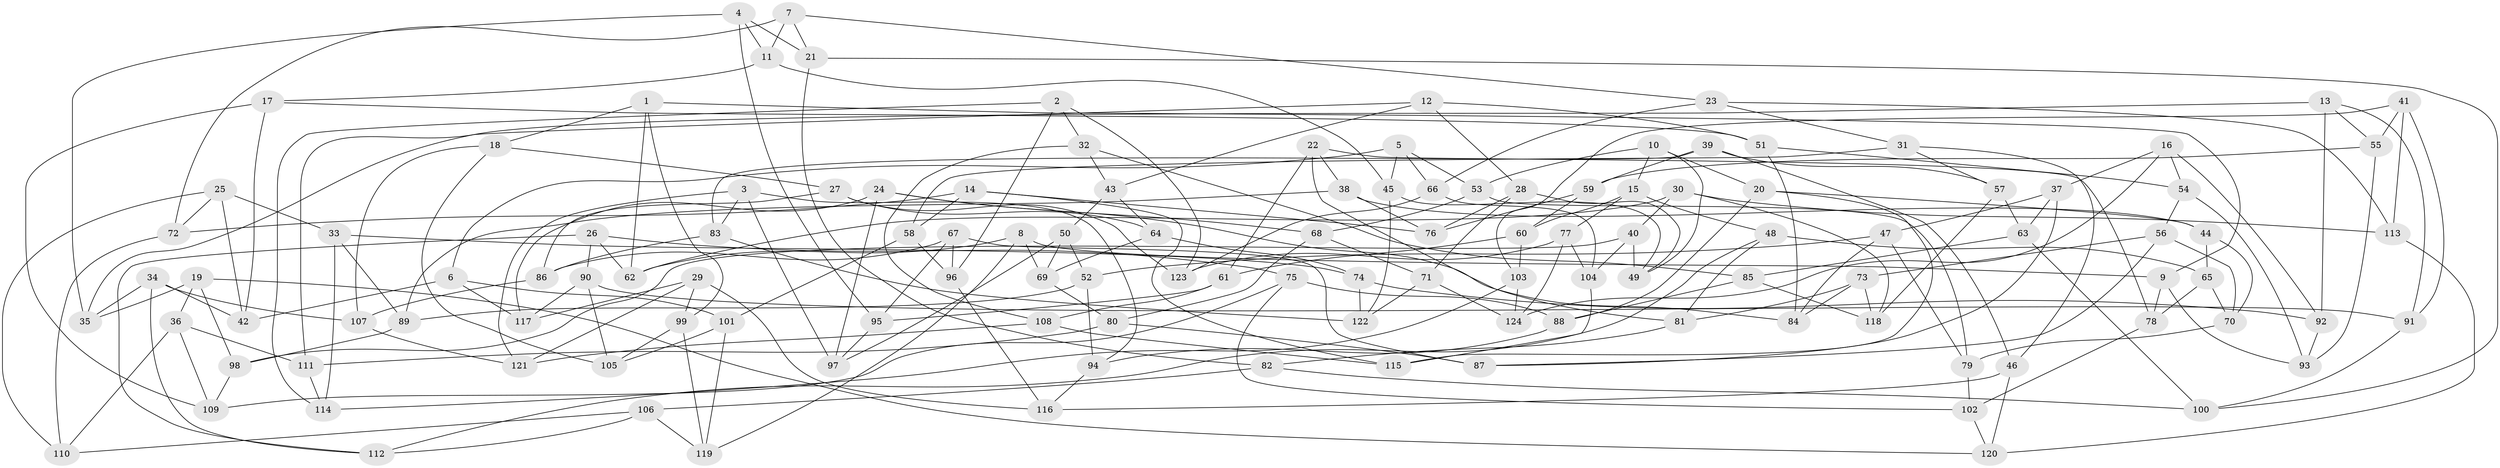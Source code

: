 // coarse degree distribution, {4: 0.72, 3: 0.10666666666666667, 7: 0.013333333333333334, 9: 0.02666666666666667, 11: 0.06666666666666667, 10: 0.04, 12: 0.013333333333333334, 8: 0.013333333333333334}
// Generated by graph-tools (version 1.1) at 2025/54/03/04/25 22:54:01]
// undirected, 124 vertices, 248 edges
graph export_dot {
  node [color=gray90,style=filled];
  1;
  2;
  3;
  4;
  5;
  6;
  7;
  8;
  9;
  10;
  11;
  12;
  13;
  14;
  15;
  16;
  17;
  18;
  19;
  20;
  21;
  22;
  23;
  24;
  25;
  26;
  27;
  28;
  29;
  30;
  31;
  32;
  33;
  34;
  35;
  36;
  37;
  38;
  39;
  40;
  41;
  42;
  43;
  44;
  45;
  46;
  47;
  48;
  49;
  50;
  51;
  52;
  53;
  54;
  55;
  56;
  57;
  58;
  59;
  60;
  61;
  62;
  63;
  64;
  65;
  66;
  67;
  68;
  69;
  70;
  71;
  72;
  73;
  74;
  75;
  76;
  77;
  78;
  79;
  80;
  81;
  82;
  83;
  84;
  85;
  86;
  87;
  88;
  89;
  90;
  91;
  92;
  93;
  94;
  95;
  96;
  97;
  98;
  99;
  100;
  101;
  102;
  103;
  104;
  105;
  106;
  107;
  108;
  109;
  110;
  111;
  112;
  113;
  114;
  115;
  116;
  117;
  118;
  119;
  120;
  121;
  122;
  123;
  124;
  1 -- 18;
  1 -- 99;
  1 -- 9;
  1 -- 62;
  2 -- 32;
  2 -- 123;
  2 -- 114;
  2 -- 96;
  3 -- 97;
  3 -- 83;
  3 -- 94;
  3 -- 121;
  4 -- 35;
  4 -- 95;
  4 -- 11;
  4 -- 21;
  5 -- 6;
  5 -- 45;
  5 -- 53;
  5 -- 66;
  6 -- 101;
  6 -- 117;
  6 -- 42;
  7 -- 23;
  7 -- 21;
  7 -- 72;
  7 -- 11;
  8 -- 62;
  8 -- 9;
  8 -- 119;
  8 -- 69;
  9 -- 93;
  9 -- 78;
  10 -- 20;
  10 -- 49;
  10 -- 53;
  10 -- 15;
  11 -- 17;
  11 -- 45;
  12 -- 28;
  12 -- 111;
  12 -- 43;
  12 -- 51;
  13 -- 92;
  13 -- 55;
  13 -- 91;
  13 -- 35;
  14 -- 76;
  14 -- 58;
  14 -- 72;
  14 -- 115;
  15 -- 48;
  15 -- 60;
  15 -- 77;
  16 -- 124;
  16 -- 54;
  16 -- 92;
  16 -- 37;
  17 -- 109;
  17 -- 51;
  17 -- 42;
  18 -- 105;
  18 -- 27;
  18 -- 107;
  19 -- 36;
  19 -- 120;
  19 -- 35;
  19 -- 98;
  20 -- 44;
  20 -- 115;
  20 -- 88;
  21 -- 82;
  21 -- 100;
  22 -- 81;
  22 -- 38;
  22 -- 78;
  22 -- 61;
  23 -- 66;
  23 -- 31;
  23 -- 113;
  24 -- 84;
  24 -- 117;
  24 -- 68;
  24 -- 97;
  25 -- 72;
  25 -- 42;
  25 -- 110;
  25 -- 33;
  26 -- 90;
  26 -- 62;
  26 -- 75;
  26 -- 112;
  27 -- 123;
  27 -- 86;
  27 -- 64;
  28 -- 71;
  28 -- 49;
  28 -- 76;
  29 -- 117;
  29 -- 116;
  29 -- 99;
  29 -- 121;
  30 -- 40;
  30 -- 113;
  30 -- 118;
  30 -- 62;
  31 -- 57;
  31 -- 46;
  31 -- 58;
  32 -- 108;
  32 -- 43;
  32 -- 85;
  33 -- 114;
  33 -- 89;
  33 -- 74;
  34 -- 35;
  34 -- 112;
  34 -- 107;
  34 -- 42;
  36 -- 110;
  36 -- 109;
  36 -- 111;
  37 -- 63;
  37 -- 47;
  37 -- 87;
  38 -- 76;
  38 -- 89;
  38 -- 44;
  39 -- 59;
  39 -- 83;
  39 -- 57;
  39 -- 46;
  40 -- 49;
  40 -- 104;
  40 -- 98;
  41 -- 113;
  41 -- 91;
  41 -- 55;
  41 -- 103;
  43 -- 64;
  43 -- 50;
  44 -- 65;
  44 -- 70;
  45 -- 49;
  45 -- 122;
  46 -- 120;
  46 -- 116;
  47 -- 84;
  47 -- 79;
  47 -- 52;
  48 -- 65;
  48 -- 81;
  48 -- 112;
  50 -- 97;
  50 -- 52;
  50 -- 69;
  51 -- 84;
  51 -- 54;
  52 -- 94;
  52 -- 89;
  53 -- 68;
  53 -- 79;
  54 -- 93;
  54 -- 56;
  55 -- 93;
  55 -- 59;
  56 -- 73;
  56 -- 70;
  56 -- 87;
  57 -- 63;
  57 -- 118;
  58 -- 101;
  58 -- 96;
  59 -- 76;
  59 -- 60;
  60 -- 103;
  60 -- 61;
  61 -- 108;
  61 -- 95;
  63 -- 85;
  63 -- 100;
  64 -- 69;
  64 -- 74;
  65 -- 70;
  65 -- 78;
  66 -- 104;
  66 -- 123;
  67 -- 96;
  67 -- 87;
  67 -- 86;
  67 -- 95;
  68 -- 80;
  68 -- 71;
  69 -- 80;
  70 -- 79;
  71 -- 124;
  71 -- 122;
  72 -- 110;
  73 -- 118;
  73 -- 81;
  73 -- 84;
  74 -- 92;
  74 -- 122;
  75 -- 109;
  75 -- 88;
  75 -- 102;
  77 -- 123;
  77 -- 124;
  77 -- 104;
  78 -- 102;
  79 -- 102;
  80 -- 111;
  80 -- 87;
  81 -- 82;
  82 -- 106;
  82 -- 100;
  83 -- 86;
  83 -- 122;
  85 -- 118;
  85 -- 88;
  86 -- 107;
  88 -- 94;
  89 -- 98;
  90 -- 91;
  90 -- 105;
  90 -- 117;
  91 -- 100;
  92 -- 93;
  94 -- 116;
  95 -- 97;
  96 -- 116;
  98 -- 109;
  99 -- 119;
  99 -- 105;
  101 -- 119;
  101 -- 105;
  102 -- 120;
  103 -- 114;
  103 -- 124;
  104 -- 115;
  106 -- 119;
  106 -- 112;
  106 -- 110;
  107 -- 121;
  108 -- 115;
  108 -- 121;
  111 -- 114;
  113 -- 120;
}
